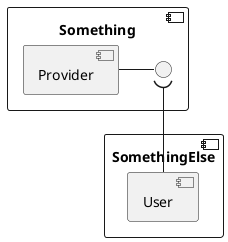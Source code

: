 {
  "sha1": "1iatcnqzzh8udijsaqunjdgicyaap8i",
  "insertion": {
    "when": "2024-05-30T20:48:19.698Z",
    "user": "plantuml@gmail.com"
  }
}
@startuml
component Something {
  component Provider
  interface " " as Interface
  Provider -() Interface
}

component SomethingElse {
  component User
  Interface )-- User
}
@enduml
